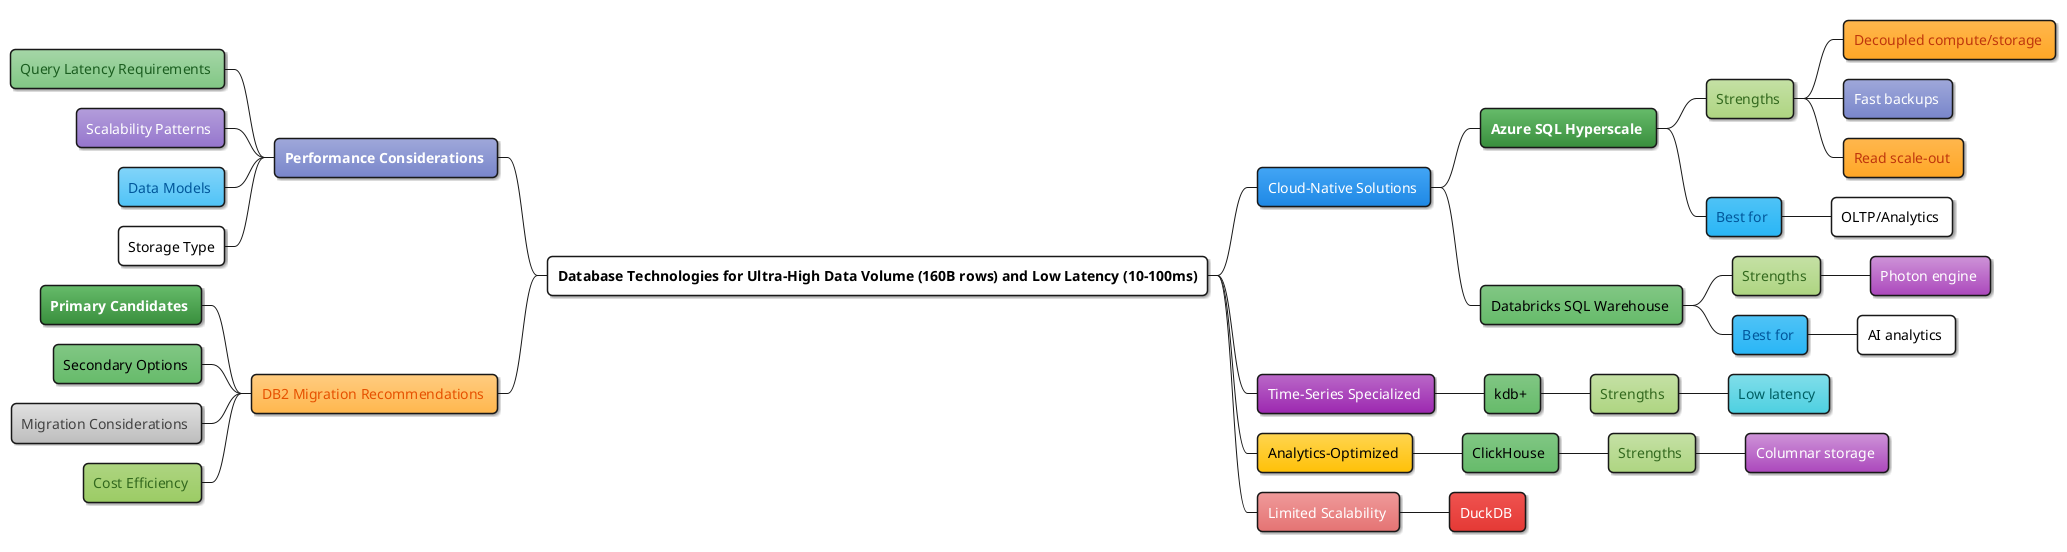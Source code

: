 @startmindmap
<style>
mindmapDiagram {
  node {
    FontColor black
    FontName Arial
    FontSize 14
    BorderThickness 1.5
    BackgroundColor white
    RoundCorner 10
    shadowing 0.7
  }

  .cloudnative {
    BackgroundColor #42A5F5-#1E88E5
    FontColor white
    BorderColor #1565C0
    BorderThickness 2
  }

  .timeseriescat {
    BackgroundColor #BA68C8-#9C27B0
    FontColor white
    BorderColor #6A1B9A
    BorderThickness 2
  }

  .analyticscat {
    BackgroundColor #FFD54F-#FFC107
    FontColor black
    BorderColor #FFA000
    BorderThickness 2
  }

  .limitedcat {
    BackgroundColor #EF9A9A-#E57373
    FontColor white
    BorderColor #D32F2F
    BorderThickness 2
  }

  .strongrecommend {
    BackgroundColor #66BB6A-#388E3C
    FontColor white
    BorderColor #2E7D32
    BorderThickness 3
    FontStyle bold
  }

  .recommended {
    BackgroundColor #81C784-#66BB6A
    FontColor black
    BorderColor #388E3C
    BorderThickness 2
  }

  .notrecommended {
    BackgroundColor #EF5350-#E53935
    FontColor white
    BorderColor #B71C1C
  }

  .strengths {
    BackgroundColor #C5E1A5-#AED581
    FontColor #33691E
    BorderColor #689F38
  }

  .limitations {
    BackgroundColor #FFAB91-#FF8A65
    FontColor #BF360C
    BorderColor #E64A19
  }

  .bestfor {
    BackgroundColor #4FC3F7-#29B6F6
    FontColor #01579B
    BorderColor #0288D1
  }

  .section {
    BackgroundColor #9FA8DA-#7986CB
    FontColor white
    BorderColor #3949AB
    FontStyle bold
    BorderThickness 2
  }

  .latency {
    BackgroundColor #A5D6A7-#81C784
    FontColor #1B5E20
    BorderColor #388E3C
  }

  .scalability {
    BackgroundColor #B39DDB-#9575CD
    FontColor white
    BorderColor #673AB7
  }

  .models {
    BackgroundColor #81D4FA-#4FC3F7
    FontColor #01579B
    BorderColor #0288D1
  }

  .migration {
    BackgroundColor #FFCC80-#FFB74D
    FontColor #E65100
    BorderColor #FB8C00
  }

  .considerations {
    BackgroundColor #E0E0E0-#BDBDBD
    FontColor #424242
    BorderColor #757575
  }

  .lowcost {
    BackgroundColor #AED581-#9CCC65
    FontColor #33691E
    BorderColor #689F38
  }

  .realtime {
    BackgroundColor #4FC3F7-#29B6F6
    FontColor white
    BorderColor #0288D1
  }

  .columnar {
    BackgroundColor #CE93D8-#AB47BC
    FontColor white
    BorderColor #8E24AA
  }

  .distributed {
    BackgroundColor #FFB74D-#FFA726
    FontColor #BF360C
    BorderColor #FB8C00
  }

  .inmemory {
    BackgroundColor #80DEEA-#4DD0E1
    FontColor #006064
    BorderColor #00ACC1
  }

  .managed {
    BackgroundColor #9FA8DA-#7986CB
    FontColor white
    BorderColor #3949AB
  }

  .serverless {
    BackgroundColor #F48FB1-#F06292
    FontColor white
    BorderColor #D81B60
  }
}
</style>

* <b>Database Technologies for Ultra-High Data Volume (160B rows) and Low Latency (10-100ms)</b>
** Cloud-Native Solutions <<cloudnative>>
*** Azure SQL Hyperscale <<strongrecommend>>
**** Strengths <<strengths>>
***** Decoupled compute/storage <<distributed>>
***** Fast backups <<managed>>
***** Read scale-out <<distributed>>
**** Best for <<bestfor>>
***** OLTP/Analytics <<oltp>>

*** Databricks SQL Warehouse <<recommended>>
**** Strengths <<strengths>>
***** Photon engine <<columnar>>
**** Best for <<bestfor>>
***** AI analytics <<olap>>

** Time-Series Specialized <<timeseriescat>>
*** kdb+ <<recommended>>
**** Strengths <<strengths>>
***** Low latency <<inmemory>>

** Analytics-Optimized <<analyticscat>>
*** ClickHouse <<recommended>>
**** Strengths <<strengths>>
***** Columnar storage <<columnar>>

** Limited Scalability <<limitedcat>>
*** DuckDB <<notrecommended>>

left side
** Performance Considerations <<section>>
*** Query Latency Requirements <<latency>>
*** Scalability Patterns <<scalability>>
*** Data Models <<models>>
*** Storage Type

** DB2 Migration Recommendations <<migration>>
*** Primary Candidates <<strongrecommend>>
*** Secondary Options <<recommended>>
*** Migration Considerations <<considerations>>
*** Cost Efficiency <<lowcost>>

@endmindmap
